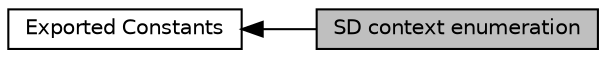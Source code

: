 digraph "SD context enumeration"
{
  edge [fontname="Helvetica",fontsize="10",labelfontname="Helvetica",labelfontsize="10"];
  node [fontname="Helvetica",fontsize="10",shape=record];
  rankdir=LR;
  Node1 [label="Exported Constants",height=0.2,width=0.4,color="black", fillcolor="white", style="filled",URL="$group___s_d___exported___constants.html"];
  Node0 [label="SD context enumeration",height=0.2,width=0.4,color="black", fillcolor="grey75", style="filled", fontcolor="black"];
  Node1->Node0 [shape=plaintext, dir="back", style="solid"];
}
